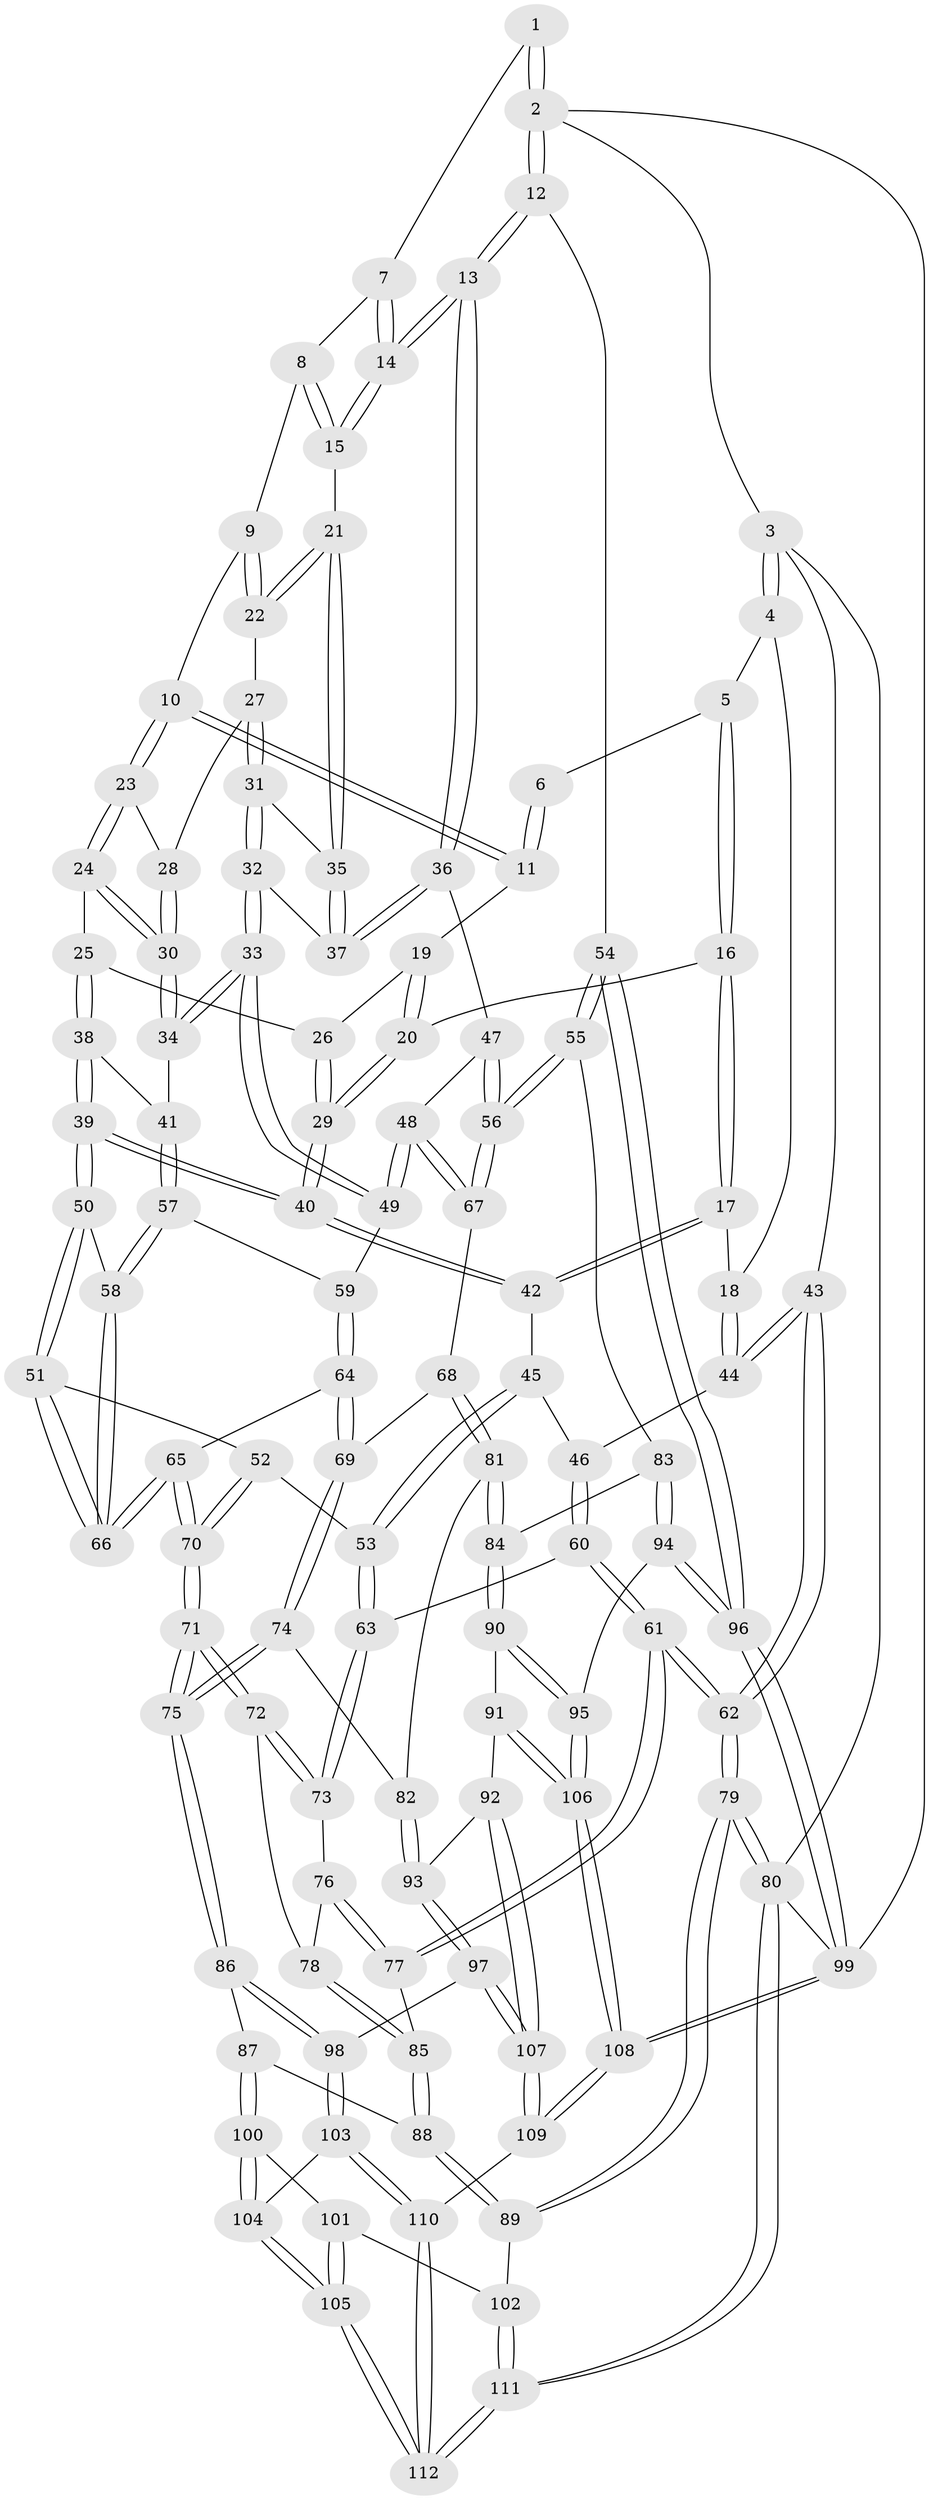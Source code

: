 // coarse degree distribution, {3: 0.05128205128205128, 8: 0.01282051282051282, 5: 0.4358974358974359, 4: 0.3076923076923077, 6: 0.19230769230769232}
// Generated by graph-tools (version 1.1) at 2025/21/03/04/25 18:21:36]
// undirected, 112 vertices, 277 edges
graph export_dot {
graph [start="1"]
  node [color=gray90,style=filled];
  1 [pos="+1+0"];
  2 [pos="+1+0"];
  3 [pos="+0+0"];
  4 [pos="+0.19411837026651127+0"];
  5 [pos="+0.20839448316287768+0"];
  6 [pos="+0.5505870566197346+0"];
  7 [pos="+0.8830567235968435+0.010439739727087748"];
  8 [pos="+0.8784714840292479+0.01987647139402337"];
  9 [pos="+0.7170159223445874+0.08100098619330079"];
  10 [pos="+0.6364735570627116+0.06659150332130834"];
  11 [pos="+0.5768588111572959+0"];
  12 [pos="+1+0.30404713574400755"];
  13 [pos="+1+0.27433095233607513"];
  14 [pos="+1+0.25335169871993773"];
  15 [pos="+0.8681526408056951+0.10522618064133936"];
  16 [pos="+0.3024178511316975+0.11523544145762649"];
  17 [pos="+0.19765317277469516+0.22852922374408377"];
  18 [pos="+0.1290873391608693+0.2361417812469085"];
  19 [pos="+0.5693942368095263+0"];
  20 [pos="+0.3732915757785525+0.17754195752278135"];
  21 [pos="+0.8232381333975175+0.16658942654533881"];
  22 [pos="+0.8119288521761346+0.16172502192812882"];
  23 [pos="+0.6390067987854113+0.1024770392083532"];
  24 [pos="+0.5676283813283616+0.21235741848515935"];
  25 [pos="+0.5644527541454926+0.21288633182094463"];
  26 [pos="+0.49837332120685834+0.1753087045938992"];
  27 [pos="+0.685896172300657+0.18119391294383572"];
  28 [pos="+0.6691901245313153+0.160868998126056"];
  29 [pos="+0.398755348208522+0.2271784840476725"];
  30 [pos="+0.6095354359595789+0.2608226040377331"];
  31 [pos="+0.6944801395326039+0.2051869611560317"];
  32 [pos="+0.6893860542151393+0.28028110966077413"];
  33 [pos="+0.6574858463145529+0.33397371037552365"];
  34 [pos="+0.6336985014944422+0.31910826823232"];
  35 [pos="+0.8303326432828354+0.23076411492396615"];
  36 [pos="+0.8478545205455629+0.2586086363627711"];
  37 [pos="+0.8342910641496765+0.24160276504426892"];
  38 [pos="+0.4801867039428255+0.30540032300317654"];
  39 [pos="+0.4083136969313574+0.290911215931333"];
  40 [pos="+0.4014749921343587+0.28009628852029445"];
  41 [pos="+0.49532994280919407+0.3149693512706122"];
  42 [pos="+0.2697903972853967+0.29689002361722105"];
  43 [pos="+0+0.18808211003583153"];
  44 [pos="+0.07241744072271795+0.26952791152362965"];
  45 [pos="+0.25598811222236684+0.3281643745322719"];
  46 [pos="+0.12777999430937173+0.3778413545427725"];
  47 [pos="+0.8273241026364501+0.3117648823505186"];
  48 [pos="+0.7217425279155167+0.3934160069444287"];
  49 [pos="+0.6646467619399989+0.35263868357424955"];
  50 [pos="+0.3975421807861778+0.3380937792459113"];
  51 [pos="+0.35637223636934423+0.41275298151537876"];
  52 [pos="+0.34179838127973156+0.424381335787445"];
  53 [pos="+0.27788644208872826+0.42532458143833196"];
  54 [pos="+1+0.5877206850304938"];
  55 [pos="+1+0.5925444440210552"];
  56 [pos="+0.9761247901907909+0.5661594385235454"];
  57 [pos="+0.5266624804902863+0.4081084323333681"];
  58 [pos="+0.4804530023183455+0.4441353674600873"];
  59 [pos="+0.582007215722241+0.42829062579891"];
  60 [pos="+0.13912690378936282+0.4471433064410832"];
  61 [pos="+0+0.5780638270319716"];
  62 [pos="+0+0.5776983431241175"];
  63 [pos="+0.18617374416743737+0.48032546029470563"];
  64 [pos="+0.5828522310302505+0.5141718767278993"];
  65 [pos="+0.4690440047411671+0.5050159523233589"];
  66 [pos="+0.4664079254583412+0.490212312241105"];
  67 [pos="+0.7680555209441399+0.5164089345646291"];
  68 [pos="+0.6761961445820258+0.5722169611545989"];
  69 [pos="+0.6302433364927456+0.5694710191616829"];
  70 [pos="+0.372779582839942+0.6480223667878359"];
  71 [pos="+0.3688741272368806+0.6607631615748536"];
  72 [pos="+0.3193186655444807+0.6398411653636195"];
  73 [pos="+0.19590269452041673+0.5121294750818135"];
  74 [pos="+0.45240777630736173+0.726194290670867"];
  75 [pos="+0.4083986725494048+0.7347421293129153"];
  76 [pos="+0.15639053482509446+0.56164403302978"];
  77 [pos="+0.02935201737104171+0.6455613632385611"];
  78 [pos="+0.15625612160827215+0.6812376113411162"];
  79 [pos="+0+0.902347933851241"];
  80 [pos="+0+1"];
  81 [pos="+0.702124405988783+0.7230181590779924"];
  82 [pos="+0.5628047207134145+0.7580180898684834"];
  83 [pos="+0.9341065554763065+0.6782057728939381"];
  84 [pos="+0.7464855095528272+0.7579107478117822"];
  85 [pos="+0.10800708858427631+0.7090768161825197"];
  86 [pos="+0.3941189206995232+0.7767538051144125"];
  87 [pos="+0.3559419795871408+0.8045567170255064"];
  88 [pos="+0.12890184236235058+0.8364413275109149"];
  89 [pos="+0.11283171243388364+0.8568183913130063"];
  90 [pos="+0.7341497453197193+0.8614908868922835"];
  91 [pos="+0.6932755748549241+0.8889649184555851"];
  92 [pos="+0.6717441019591606+0.8958311415735554"];
  93 [pos="+0.6664651086237685+0.8936438038575455"];
  94 [pos="+0.8474483011019379+0.9017552700892865"];
  95 [pos="+0.8409484642547295+0.9080670913784451"];
  96 [pos="+1+0.8235539031297507"];
  97 [pos="+0.5125863103223312+0.9135995292590939"];
  98 [pos="+0.44874941136571167+0.8664293428538009"];
  99 [pos="+1+1"];
  100 [pos="+0.3371462123848498+0.8572143759952835"];
  101 [pos="+0.2199932445085788+0.953711606739294"];
  102 [pos="+0.1328127284402551+0.9288765338237269"];
  103 [pos="+0.4306001635146021+0.9683707026311388"];
  104 [pos="+0.3083579892602729+1"];
  105 [pos="+0.29711070529326583+1"];
  106 [pos="+0.9361314797538731+1"];
  107 [pos="+0.5969077618744791+1"];
  108 [pos="+0.9475565580418306+1"];
  109 [pos="+0.5974064142284179+1"];
  110 [pos="+0.45536179030281454+1"];
  111 [pos="+0.08407616903016008+1"];
  112 [pos="+0.2836209925903988+1"];
  1 -- 2;
  1 -- 2;
  1 -- 7;
  2 -- 3;
  2 -- 12;
  2 -- 12;
  2 -- 99;
  3 -- 4;
  3 -- 4;
  3 -- 43;
  3 -- 80;
  4 -- 5;
  4 -- 18;
  5 -- 6;
  5 -- 16;
  5 -- 16;
  6 -- 11;
  6 -- 11;
  7 -- 8;
  7 -- 14;
  7 -- 14;
  8 -- 9;
  8 -- 15;
  8 -- 15;
  9 -- 10;
  9 -- 22;
  9 -- 22;
  10 -- 11;
  10 -- 11;
  10 -- 23;
  10 -- 23;
  11 -- 19;
  12 -- 13;
  12 -- 13;
  12 -- 54;
  13 -- 14;
  13 -- 14;
  13 -- 36;
  13 -- 36;
  14 -- 15;
  14 -- 15;
  15 -- 21;
  16 -- 17;
  16 -- 17;
  16 -- 20;
  17 -- 18;
  17 -- 42;
  17 -- 42;
  18 -- 44;
  18 -- 44;
  19 -- 20;
  19 -- 20;
  19 -- 26;
  20 -- 29;
  20 -- 29;
  21 -- 22;
  21 -- 22;
  21 -- 35;
  21 -- 35;
  22 -- 27;
  23 -- 24;
  23 -- 24;
  23 -- 28;
  24 -- 25;
  24 -- 30;
  24 -- 30;
  25 -- 26;
  25 -- 38;
  25 -- 38;
  26 -- 29;
  26 -- 29;
  27 -- 28;
  27 -- 31;
  27 -- 31;
  28 -- 30;
  28 -- 30;
  29 -- 40;
  29 -- 40;
  30 -- 34;
  30 -- 34;
  31 -- 32;
  31 -- 32;
  31 -- 35;
  32 -- 33;
  32 -- 33;
  32 -- 37;
  33 -- 34;
  33 -- 34;
  33 -- 49;
  33 -- 49;
  34 -- 41;
  35 -- 37;
  35 -- 37;
  36 -- 37;
  36 -- 37;
  36 -- 47;
  38 -- 39;
  38 -- 39;
  38 -- 41;
  39 -- 40;
  39 -- 40;
  39 -- 50;
  39 -- 50;
  40 -- 42;
  40 -- 42;
  41 -- 57;
  41 -- 57;
  42 -- 45;
  43 -- 44;
  43 -- 44;
  43 -- 62;
  43 -- 62;
  44 -- 46;
  45 -- 46;
  45 -- 53;
  45 -- 53;
  46 -- 60;
  46 -- 60;
  47 -- 48;
  47 -- 56;
  47 -- 56;
  48 -- 49;
  48 -- 49;
  48 -- 67;
  48 -- 67;
  49 -- 59;
  50 -- 51;
  50 -- 51;
  50 -- 58;
  51 -- 52;
  51 -- 66;
  51 -- 66;
  52 -- 53;
  52 -- 70;
  52 -- 70;
  53 -- 63;
  53 -- 63;
  54 -- 55;
  54 -- 55;
  54 -- 96;
  54 -- 96;
  55 -- 56;
  55 -- 56;
  55 -- 83;
  56 -- 67;
  56 -- 67;
  57 -- 58;
  57 -- 58;
  57 -- 59;
  58 -- 66;
  58 -- 66;
  59 -- 64;
  59 -- 64;
  60 -- 61;
  60 -- 61;
  60 -- 63;
  61 -- 62;
  61 -- 62;
  61 -- 77;
  61 -- 77;
  62 -- 79;
  62 -- 79;
  63 -- 73;
  63 -- 73;
  64 -- 65;
  64 -- 69;
  64 -- 69;
  65 -- 66;
  65 -- 66;
  65 -- 70;
  65 -- 70;
  67 -- 68;
  68 -- 69;
  68 -- 81;
  68 -- 81;
  69 -- 74;
  69 -- 74;
  70 -- 71;
  70 -- 71;
  71 -- 72;
  71 -- 72;
  71 -- 75;
  71 -- 75;
  72 -- 73;
  72 -- 73;
  72 -- 78;
  73 -- 76;
  74 -- 75;
  74 -- 75;
  74 -- 82;
  75 -- 86;
  75 -- 86;
  76 -- 77;
  76 -- 77;
  76 -- 78;
  77 -- 85;
  78 -- 85;
  78 -- 85;
  79 -- 80;
  79 -- 80;
  79 -- 89;
  79 -- 89;
  80 -- 111;
  80 -- 111;
  80 -- 99;
  81 -- 82;
  81 -- 84;
  81 -- 84;
  82 -- 93;
  82 -- 93;
  83 -- 84;
  83 -- 94;
  83 -- 94;
  84 -- 90;
  84 -- 90;
  85 -- 88;
  85 -- 88;
  86 -- 87;
  86 -- 98;
  86 -- 98;
  87 -- 88;
  87 -- 100;
  87 -- 100;
  88 -- 89;
  88 -- 89;
  89 -- 102;
  90 -- 91;
  90 -- 95;
  90 -- 95;
  91 -- 92;
  91 -- 106;
  91 -- 106;
  92 -- 93;
  92 -- 107;
  92 -- 107;
  93 -- 97;
  93 -- 97;
  94 -- 95;
  94 -- 96;
  94 -- 96;
  95 -- 106;
  95 -- 106;
  96 -- 99;
  96 -- 99;
  97 -- 98;
  97 -- 107;
  97 -- 107;
  98 -- 103;
  98 -- 103;
  99 -- 108;
  99 -- 108;
  100 -- 101;
  100 -- 104;
  100 -- 104;
  101 -- 102;
  101 -- 105;
  101 -- 105;
  102 -- 111;
  102 -- 111;
  103 -- 104;
  103 -- 110;
  103 -- 110;
  104 -- 105;
  104 -- 105;
  105 -- 112;
  105 -- 112;
  106 -- 108;
  106 -- 108;
  107 -- 109;
  107 -- 109;
  108 -- 109;
  108 -- 109;
  109 -- 110;
  110 -- 112;
  110 -- 112;
  111 -- 112;
  111 -- 112;
}
